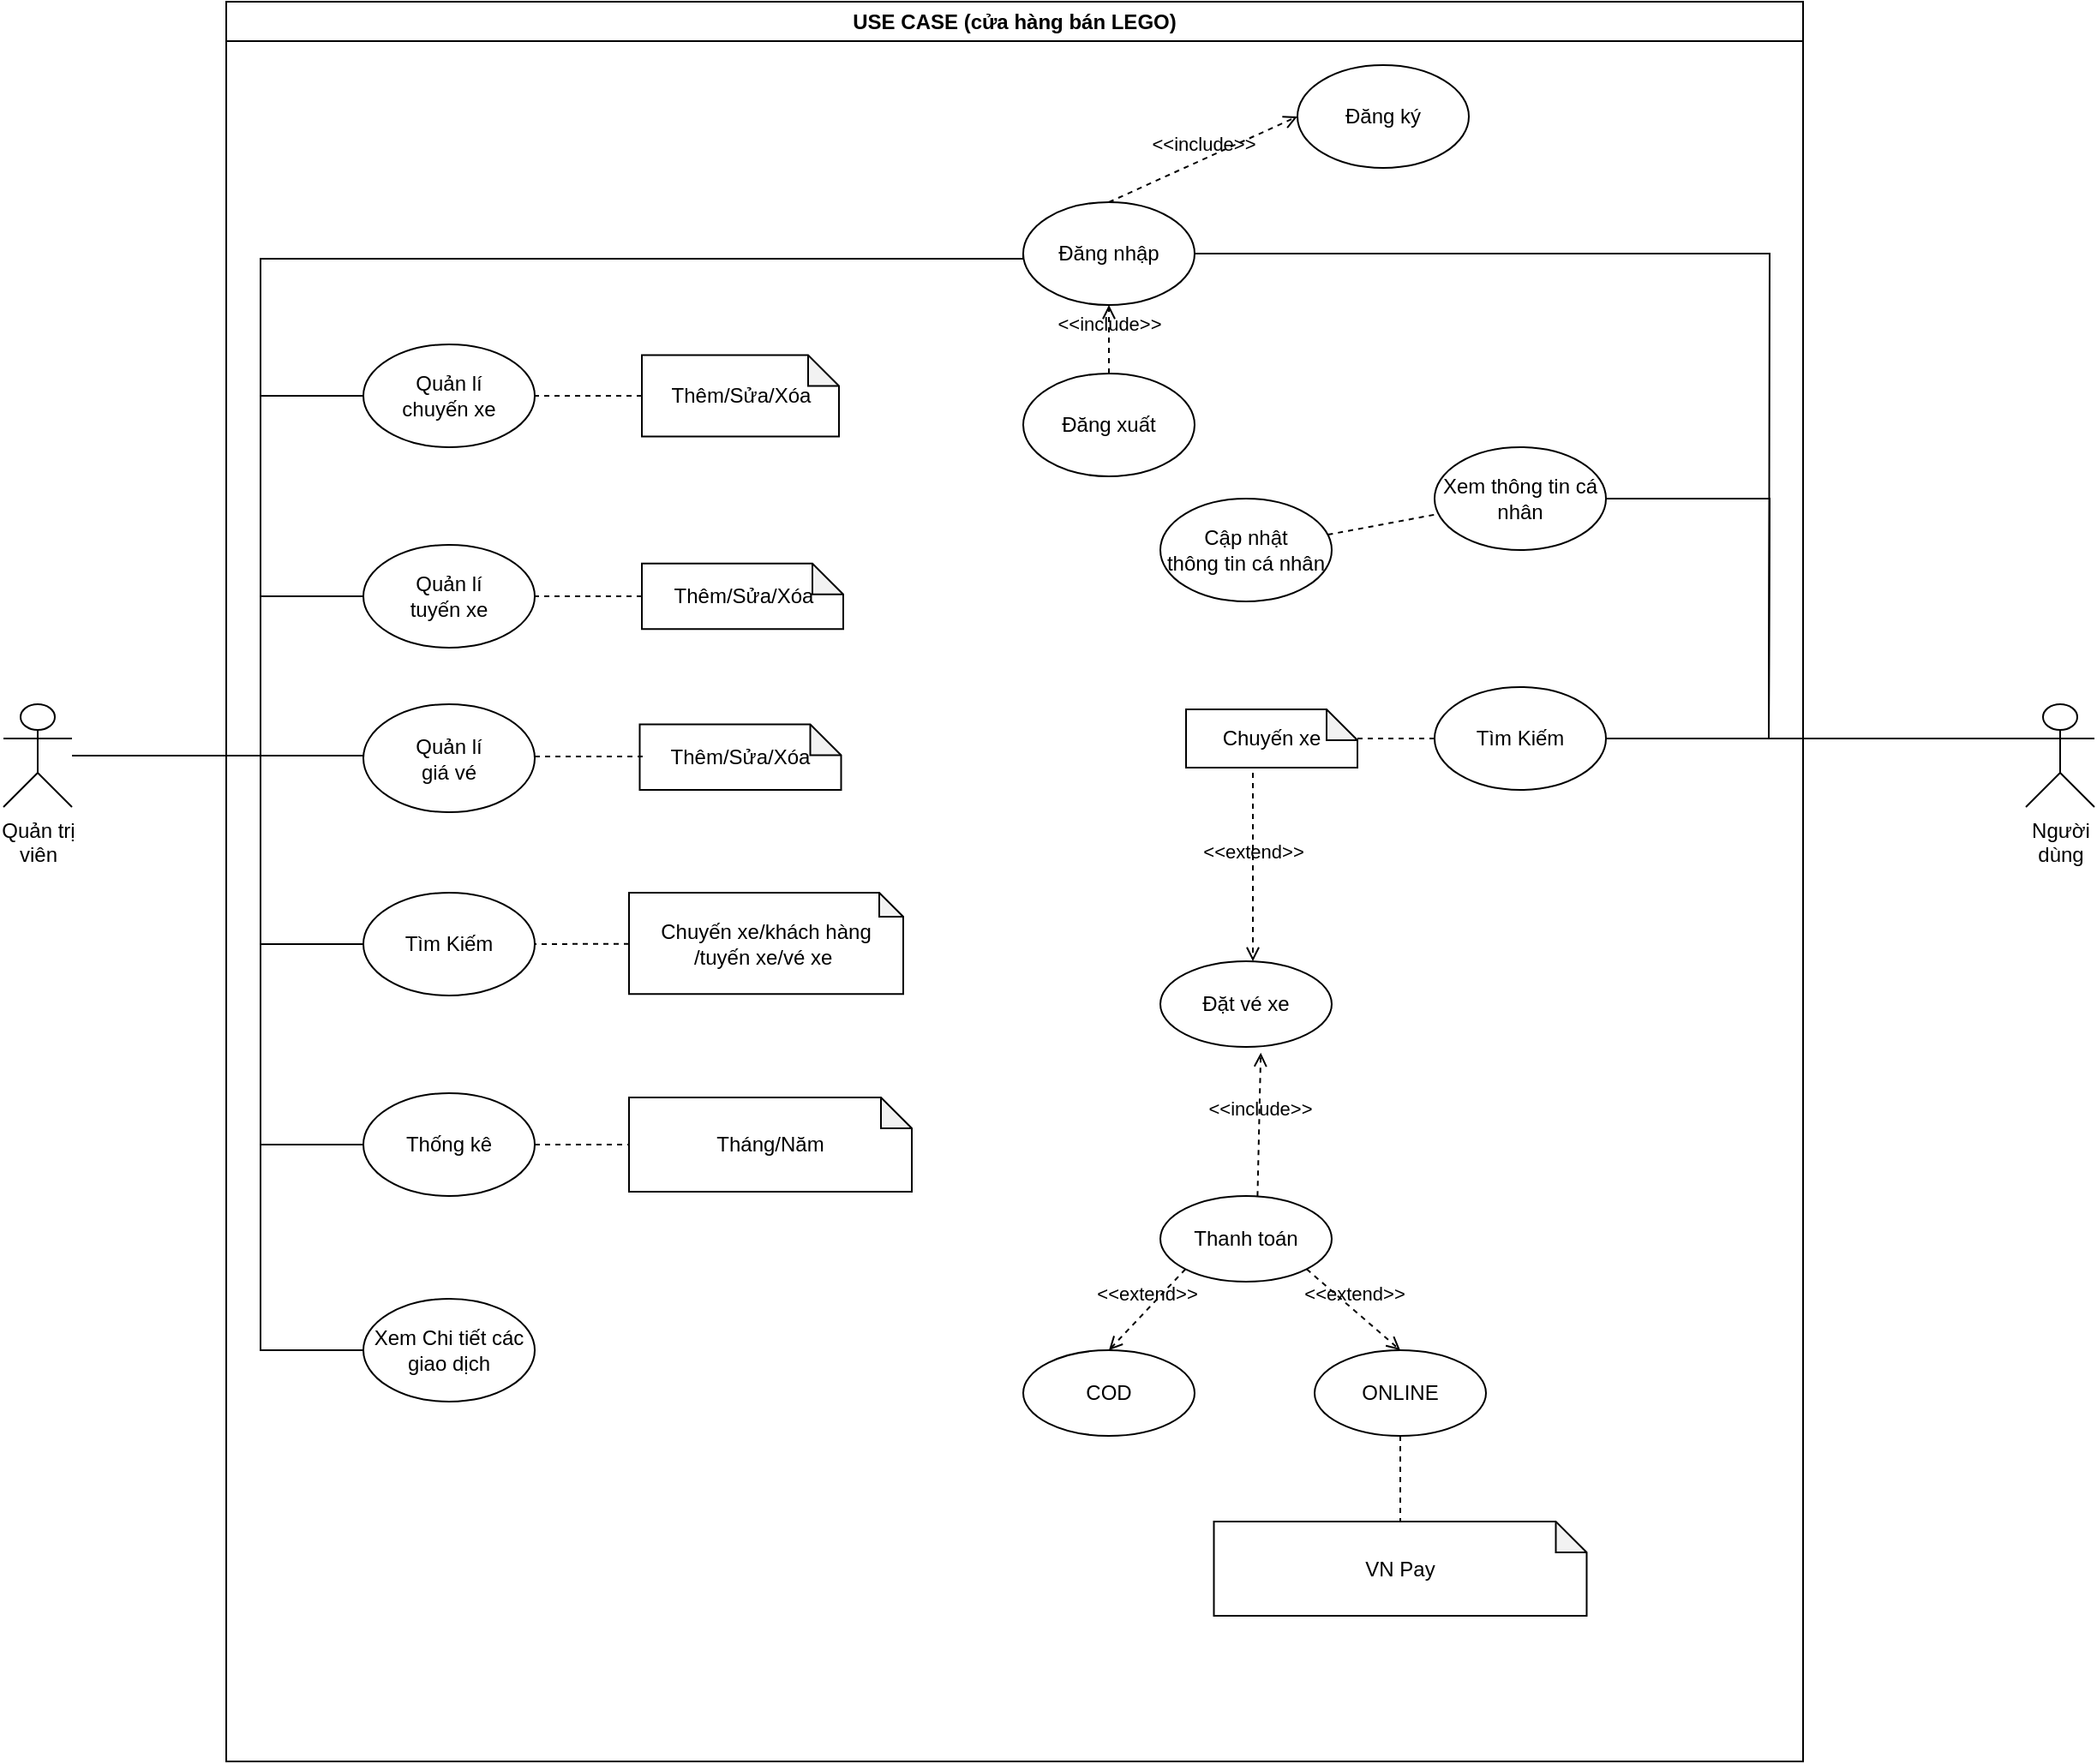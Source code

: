 <mxfile version="24.1.0" type="device">
  <diagram name="Page-1" id="kEyOBrZnW50bp9X8zvab">
    <mxGraphModel dx="2268" dy="820" grid="1" gridSize="10" guides="1" tooltips="1" connect="1" arrows="1" fold="1" page="1" pageScale="1" pageWidth="850" pageHeight="1100" math="0" shadow="0">
      <root>
        <mxCell id="0" />
        <mxCell id="1" parent="0" />
        <mxCell id="FJ6N67DX9rDBKTZWtsUU-1" value="USE CASE (cửa hàng bán LEGO)" style="swimlane;whiteSpace=wrap;html=1;startSize=23;" parent="1" vertex="1">
          <mxGeometry x="-40" y="50" width="920" height="1027" as="geometry" />
        </mxCell>
        <mxCell id="FJ6N67DX9rDBKTZWtsUU-6" value="Quản lí&lt;br&gt;chuyến xe" style="ellipse;whiteSpace=wrap;html=1;" parent="FJ6N67DX9rDBKTZWtsUU-1" vertex="1">
          <mxGeometry x="80" y="200" width="100" height="60" as="geometry" />
        </mxCell>
        <mxCell id="FJ6N67DX9rDBKTZWtsUU-7" value="Thống kê" style="ellipse;whiteSpace=wrap;html=1;" parent="FJ6N67DX9rDBKTZWtsUU-1" vertex="1">
          <mxGeometry x="80" y="637" width="100" height="60" as="geometry" />
        </mxCell>
        <mxCell id="FJ6N67DX9rDBKTZWtsUU-8" value="Quản lí&lt;br&gt;tuyến xe" style="ellipse;whiteSpace=wrap;html=1;" parent="FJ6N67DX9rDBKTZWtsUU-1" vertex="1">
          <mxGeometry x="80" y="316.99" width="100" height="60" as="geometry" />
        </mxCell>
        <mxCell id="GVsq5gMdiF2ysWeXasHW-25" value="Đăng nhập" style="ellipse;whiteSpace=wrap;html=1;" parent="FJ6N67DX9rDBKTZWtsUU-1" vertex="1">
          <mxGeometry x="465" y="117" width="100" height="60" as="geometry" />
        </mxCell>
        <mxCell id="GVsq5gMdiF2ysWeXasHW-35" value="Đăng ký" style="ellipse;whiteSpace=wrap;html=1;" parent="FJ6N67DX9rDBKTZWtsUU-1" vertex="1">
          <mxGeometry x="625" y="37" width="100" height="60" as="geometry" />
        </mxCell>
        <mxCell id="GVsq5gMdiF2ysWeXasHW-36" value="Xem thông tin cá nhân" style="ellipse;whiteSpace=wrap;html=1;" parent="FJ6N67DX9rDBKTZWtsUU-1" vertex="1">
          <mxGeometry x="705" y="260" width="100" height="60" as="geometry" />
        </mxCell>
        <mxCell id="GVsq5gMdiF2ysWeXasHW-37" value="Đăng xuất" style="ellipse;whiteSpace=wrap;html=1;" parent="FJ6N67DX9rDBKTZWtsUU-1" vertex="1">
          <mxGeometry x="465" y="217" width="100" height="60" as="geometry" />
        </mxCell>
        <mxCell id="GVsq5gMdiF2ysWeXasHW-38" value="Tìm Kiếm" style="ellipse;whiteSpace=wrap;html=1;" parent="FJ6N67DX9rDBKTZWtsUU-1" vertex="1">
          <mxGeometry x="705" y="400" width="100" height="60" as="geometry" />
        </mxCell>
        <mxCell id="CWL4XXoRnjnW_8XZfZUp-23" value="Thêm/Sửa/Xóa" style="shape=note;whiteSpace=wrap;html=1;backgroundOutline=1;darkOpacity=0.05;size=18;" parent="FJ6N67DX9rDBKTZWtsUU-1" vertex="1">
          <mxGeometry x="242.5" y="327.87" width="117.5" height="38.25" as="geometry" />
        </mxCell>
        <mxCell id="CWL4XXoRnjnW_8XZfZUp-26" value="" style="endArrow=none;dashed=1;html=1;rounded=0;entryX=1;entryY=0.5;entryDx=0;entryDy=0;exitX=0;exitY=0.5;exitDx=0;exitDy=0;exitPerimeter=0;" parent="FJ6N67DX9rDBKTZWtsUU-1" source="CWL4XXoRnjnW_8XZfZUp-23" target="FJ6N67DX9rDBKTZWtsUU-8" edge="1">
          <mxGeometry width="50" height="50" relative="1" as="geometry">
            <mxPoint x="120" y="530" as="sourcePoint" />
            <mxPoint x="170" y="480" as="targetPoint" />
          </mxGeometry>
        </mxCell>
        <mxCell id="CWL4XXoRnjnW_8XZfZUp-28" value="Thêm/Sửa/Xóa" style="shape=note;whiteSpace=wrap;html=1;backgroundOutline=1;darkOpacity=0.05;size=18;" parent="FJ6N67DX9rDBKTZWtsUU-1" vertex="1">
          <mxGeometry x="242.5" y="206.25" width="115" height="47.5" as="geometry" />
        </mxCell>
        <mxCell id="CWL4XXoRnjnW_8XZfZUp-30" value="" style="endArrow=none;dashed=1;html=1;rounded=0;exitX=0;exitY=0.5;exitDx=0;exitDy=0;exitPerimeter=0;entryX=1;entryY=0.5;entryDx=0;entryDy=0;" parent="FJ6N67DX9rDBKTZWtsUU-1" source="CWL4XXoRnjnW_8XZfZUp-28" target="FJ6N67DX9rDBKTZWtsUU-6" edge="1">
          <mxGeometry width="50" height="50" relative="1" as="geometry">
            <mxPoint x="215" y="455" as="sourcePoint" />
            <mxPoint x="145" y="267" as="targetPoint" />
          </mxGeometry>
        </mxCell>
        <mxCell id="CWL4XXoRnjnW_8XZfZUp-34" value="&amp;lt;&amp;lt;include&amp;gt;&amp;gt;" style="html=1;verticalAlign=bottom;labelBackgroundColor=none;endArrow=open;endFill=0;dashed=1;rounded=0;entryX=0;entryY=0.5;entryDx=0;entryDy=0;exitX=0.5;exitY=0;exitDx=0;exitDy=0;" parent="FJ6N67DX9rDBKTZWtsUU-1" source="GVsq5gMdiF2ysWeXasHW-25" target="GVsq5gMdiF2ysWeXasHW-35" edge="1">
          <mxGeometry width="160" relative="1" as="geometry">
            <mxPoint x="435" y="197" as="sourcePoint" />
            <mxPoint x="595" y="197" as="targetPoint" />
          </mxGeometry>
        </mxCell>
        <mxCell id="CWL4XXoRnjnW_8XZfZUp-35" value="&amp;lt;&amp;lt;include&amp;gt;&amp;gt;" style="html=1;verticalAlign=bottom;labelBackgroundColor=none;endArrow=open;endFill=0;dashed=1;rounded=0;exitX=0.5;exitY=0;exitDx=0;exitDy=0;entryX=0.5;entryY=1;entryDx=0;entryDy=0;" parent="FJ6N67DX9rDBKTZWtsUU-1" source="GVsq5gMdiF2ysWeXasHW-37" target="GVsq5gMdiF2ysWeXasHW-25" edge="1">
          <mxGeometry width="160" relative="1" as="geometry">
            <mxPoint x="560" y="136" as="sourcePoint" />
            <mxPoint x="575" y="207" as="targetPoint" />
          </mxGeometry>
        </mxCell>
        <mxCell id="CWL4XXoRnjnW_8XZfZUp-40" value="Chuyến xe" style="shape=note;whiteSpace=wrap;html=1;backgroundOutline=1;darkOpacity=0.05;size=18;" parent="FJ6N67DX9rDBKTZWtsUU-1" vertex="1">
          <mxGeometry x="560" y="413" width="100" height="34" as="geometry" />
        </mxCell>
        <mxCell id="CWL4XXoRnjnW_8XZfZUp-96" value="Thanh toán" style="ellipse;whiteSpace=wrap;html=1;" parent="FJ6N67DX9rDBKTZWtsUU-1" vertex="1">
          <mxGeometry x="545" y="697" width="100" height="50" as="geometry" />
        </mxCell>
        <mxCell id="CWL4XXoRnjnW_8XZfZUp-100" value="COD" style="ellipse;whiteSpace=wrap;html=1;" parent="FJ6N67DX9rDBKTZWtsUU-1" vertex="1">
          <mxGeometry x="465" y="787" width="100" height="50" as="geometry" />
        </mxCell>
        <mxCell id="CWL4XXoRnjnW_8XZfZUp-101" value="ONLINE" style="ellipse;whiteSpace=wrap;html=1;" parent="FJ6N67DX9rDBKTZWtsUU-1" vertex="1">
          <mxGeometry x="635" y="787" width="100" height="50" as="geometry" />
        </mxCell>
        <mxCell id="CWL4XXoRnjnW_8XZfZUp-102" value="VN Pay" style="shape=note;whiteSpace=wrap;html=1;backgroundOutline=1;darkOpacity=0.05;size=18;" parent="FJ6N67DX9rDBKTZWtsUU-1" vertex="1">
          <mxGeometry x="576.25" y="887" width="217.5" height="55" as="geometry" />
        </mxCell>
        <mxCell id="CWL4XXoRnjnW_8XZfZUp-105" value="" style="endArrow=none;dashed=1;html=1;rounded=0;entryX=0.5;entryY=0;entryDx=0;entryDy=0;entryPerimeter=0;exitX=0.5;exitY=1;exitDx=0;exitDy=0;" parent="FJ6N67DX9rDBKTZWtsUU-1" source="CWL4XXoRnjnW_8XZfZUp-101" target="CWL4XXoRnjnW_8XZfZUp-102" edge="1">
          <mxGeometry width="50" height="50" relative="1" as="geometry">
            <mxPoint x="645" y="837" as="sourcePoint" />
            <mxPoint x="435" y="697" as="targetPoint" />
          </mxGeometry>
        </mxCell>
        <mxCell id="CWL4XXoRnjnW_8XZfZUp-111" value="Xem Chi tiết các giao dịch" style="ellipse;whiteSpace=wrap;html=1;" parent="FJ6N67DX9rDBKTZWtsUU-1" vertex="1">
          <mxGeometry x="80" y="757" width="100" height="60" as="geometry" />
        </mxCell>
        <mxCell id="CWL4XXoRnjnW_8XZfZUp-119" value="&amp;lt;&amp;lt;extend&amp;gt;&amp;gt;" style="html=1;verticalAlign=bottom;labelBackgroundColor=none;endArrow=open;endFill=0;dashed=1;rounded=0;entryX=0.5;entryY=0;entryDx=0;entryDy=0;exitX=0;exitY=1;exitDx=0;exitDy=0;" parent="FJ6N67DX9rDBKTZWtsUU-1" source="CWL4XXoRnjnW_8XZfZUp-96" target="CWL4XXoRnjnW_8XZfZUp-100" edge="1">
          <mxGeometry width="160" relative="1" as="geometry">
            <mxPoint x="745" y="707" as="sourcePoint" />
            <mxPoint x="805" y="779" as="targetPoint" />
          </mxGeometry>
        </mxCell>
        <mxCell id="CWL4XXoRnjnW_8XZfZUp-120" value="&amp;lt;&amp;lt;extend&amp;gt;&amp;gt;" style="html=1;verticalAlign=bottom;labelBackgroundColor=none;endArrow=open;endFill=0;dashed=1;rounded=0;entryX=0.5;entryY=0;entryDx=0;entryDy=0;exitX=1;exitY=1;exitDx=0;exitDy=0;" parent="FJ6N67DX9rDBKTZWtsUU-1" source="CWL4XXoRnjnW_8XZfZUp-96" target="CWL4XXoRnjnW_8XZfZUp-101" edge="1">
          <mxGeometry width="160" relative="1" as="geometry">
            <mxPoint x="735" y="707" as="sourcePoint" />
            <mxPoint x="795" y="779" as="targetPoint" />
          </mxGeometry>
        </mxCell>
        <mxCell id="MgHE80L_jPGbks2D7R73-1" value="Tháng/Năm" style="shape=note;whiteSpace=wrap;html=1;backgroundOutline=1;darkOpacity=0.05;size=18;" parent="FJ6N67DX9rDBKTZWtsUU-1" vertex="1">
          <mxGeometry x="235" y="639.5" width="165" height="55" as="geometry" />
        </mxCell>
        <mxCell id="MgHE80L_jPGbks2D7R73-2" value="" style="endArrow=none;dashed=1;html=1;rounded=0;exitX=1;exitY=0.5;exitDx=0;exitDy=0;entryX=0;entryY=0.5;entryDx=0;entryDy=0;entryPerimeter=0;" parent="FJ6N67DX9rDBKTZWtsUU-1" source="FJ6N67DX9rDBKTZWtsUU-7" target="MgHE80L_jPGbks2D7R73-1" edge="1">
          <mxGeometry width="50" height="50" relative="1" as="geometry">
            <mxPoint x="215" y="467" as="sourcePoint" />
            <mxPoint x="265" y="417" as="targetPoint" />
          </mxGeometry>
        </mxCell>
        <mxCell id="MgHE80L_jPGbks2D7R73-6" value="Đặt vé xe" style="ellipse;whiteSpace=wrap;html=1;" parent="FJ6N67DX9rDBKTZWtsUU-1" vertex="1">
          <mxGeometry x="545" y="560" width="100" height="50" as="geometry" />
        </mxCell>
        <mxCell id="MgHE80L_jPGbks2D7R73-8" value="&amp;lt;&amp;lt;include&amp;gt;&amp;gt;" style="html=1;verticalAlign=bottom;labelBackgroundColor=none;endArrow=open;endFill=0;dashed=1;rounded=0;exitX=0.567;exitY=0.003;exitDx=0;exitDy=0;exitPerimeter=0;entryX=0.586;entryY=1.067;entryDx=0;entryDy=0;entryPerimeter=0;" parent="FJ6N67DX9rDBKTZWtsUU-1" source="CWL4XXoRnjnW_8XZfZUp-96" target="MgHE80L_jPGbks2D7R73-6" edge="1">
          <mxGeometry width="160" relative="1" as="geometry">
            <mxPoint x="611.62" y="684.56" as="sourcePoint" />
            <mxPoint x="599.997" y="600.003" as="targetPoint" />
          </mxGeometry>
        </mxCell>
        <mxCell id="J_4oeLuLB-r0K-2xohyr-1" value="Cập nhật&lt;br&gt;thông tin cá nhân" style="ellipse;whiteSpace=wrap;html=1;" vertex="1" parent="FJ6N67DX9rDBKTZWtsUU-1">
          <mxGeometry x="545" y="290" width="100" height="60" as="geometry" />
        </mxCell>
        <mxCell id="J_4oeLuLB-r0K-2xohyr-4" value="" style="endArrow=none;html=1;rounded=0;exitX=1;exitY=0.5;exitDx=0;exitDy=0;edgeStyle=orthogonalEdgeStyle;" edge="1" parent="FJ6N67DX9rDBKTZWtsUU-1" source="GVsq5gMdiF2ysWeXasHW-36">
          <mxGeometry width="50" height="50" relative="1" as="geometry">
            <mxPoint x="860" y="425" as="sourcePoint" />
            <mxPoint x="900" y="430" as="targetPoint" />
          </mxGeometry>
        </mxCell>
        <mxCell id="J_4oeLuLB-r0K-2xohyr-6" value="" style="endArrow=none;html=1;rounded=0;edgeStyle=orthogonalEdgeStyle;" edge="1" parent="FJ6N67DX9rDBKTZWtsUU-1" source="GVsq5gMdiF2ysWeXasHW-25">
          <mxGeometry width="50" height="50" relative="1" as="geometry">
            <mxPoint x="725" y="137" as="sourcePoint" />
            <mxPoint x="900" y="430" as="targetPoint" />
          </mxGeometry>
        </mxCell>
        <mxCell id="J_4oeLuLB-r0K-2xohyr-8" value="" style="endArrow=none;html=1;rounded=0;edgeStyle=orthogonalEdgeStyle;exitX=0;exitY=0.5;exitDx=0;exitDy=0;" edge="1" parent="FJ6N67DX9rDBKTZWtsUU-1" source="FJ6N67DX9rDBKTZWtsUU-6">
          <mxGeometry width="50" height="50" relative="1" as="geometry">
            <mxPoint x="90" y="470" as="sourcePoint" />
            <mxPoint x="20" y="430" as="targetPoint" />
            <Array as="points">
              <mxPoint x="20" y="230" />
            </Array>
          </mxGeometry>
        </mxCell>
        <mxCell id="J_4oeLuLB-r0K-2xohyr-9" value="" style="endArrow=none;html=1;rounded=0;edgeStyle=orthogonalEdgeStyle;entryX=0;entryY=0.5;entryDx=0;entryDy=0;" edge="1" parent="FJ6N67DX9rDBKTZWtsUU-1" target="FJ6N67DX9rDBKTZWtsUU-7">
          <mxGeometry width="50" height="50" relative="1" as="geometry">
            <mxPoint x="20" y="430" as="sourcePoint" />
            <mxPoint x="30" y="603" as="targetPoint" />
            <Array as="points">
              <mxPoint x="20" y="667" />
            </Array>
          </mxGeometry>
        </mxCell>
        <mxCell id="J_4oeLuLB-r0K-2xohyr-10" value="" style="endArrow=none;html=1;rounded=0;edgeStyle=orthogonalEdgeStyle;" edge="1" parent="FJ6N67DX9rDBKTZWtsUU-1" target="CWL4XXoRnjnW_8XZfZUp-111">
          <mxGeometry width="50" height="50" relative="1" as="geometry">
            <mxPoint x="20" y="430" as="sourcePoint" />
            <mxPoint x="60" y="786.97" as="targetPoint" />
            <Array as="points">
              <mxPoint x="20" y="787" />
            </Array>
          </mxGeometry>
        </mxCell>
        <mxCell id="J_4oeLuLB-r0K-2xohyr-11" value="" style="endArrow=none;html=1;rounded=0;edgeStyle=orthogonalEdgeStyle;exitX=0;exitY=0.5;exitDx=0;exitDy=0;" edge="1" parent="FJ6N67DX9rDBKTZWtsUU-1" source="GVsq5gMdiF2ysWeXasHW-25">
          <mxGeometry width="50" height="50" relative="1" as="geometry">
            <mxPoint x="80" y="150" as="sourcePoint" />
            <mxPoint x="20" y="350" as="targetPoint" />
            <Array as="points">
              <mxPoint x="465" y="150" />
              <mxPoint x="20" y="150" />
            </Array>
          </mxGeometry>
        </mxCell>
        <mxCell id="J_4oeLuLB-r0K-2xohyr-13" value="Quản lí&lt;br&gt;giá vé" style="ellipse;whiteSpace=wrap;html=1;" vertex="1" parent="FJ6N67DX9rDBKTZWtsUU-1">
          <mxGeometry x="80" y="410" width="100" height="63.01" as="geometry" />
        </mxCell>
        <mxCell id="J_4oeLuLB-r0K-2xohyr-14" value="Thêm/Sửa/Xóa" style="shape=note;whiteSpace=wrap;html=1;backgroundOutline=1;darkOpacity=0.05;size=18;" vertex="1" parent="FJ6N67DX9rDBKTZWtsUU-1">
          <mxGeometry x="241.25" y="421.75" width="117.5" height="38.25" as="geometry" />
        </mxCell>
        <mxCell id="J_4oeLuLB-r0K-2xohyr-17" value="" style="endArrow=none;dashed=1;html=1;rounded=0;entryX=1;entryY=0.5;entryDx=0;entryDy=0;exitX=0;exitY=0.5;exitDx=0;exitDy=0;exitPerimeter=0;" edge="1" parent="FJ6N67DX9rDBKTZWtsUU-1">
          <mxGeometry width="50" height="50" relative="1" as="geometry">
            <mxPoint x="243" y="440.53" as="sourcePoint" />
            <mxPoint x="180" y="440.53" as="targetPoint" />
          </mxGeometry>
        </mxCell>
        <mxCell id="J_4oeLuLB-r0K-2xohyr-20" value="" style="endArrow=none;dashed=1;html=1;rounded=0;" edge="1" parent="FJ6N67DX9rDBKTZWtsUU-1" source="GVsq5gMdiF2ysWeXasHW-38" target="CWL4XXoRnjnW_8XZfZUp-40">
          <mxGeometry width="50" height="50" relative="1" as="geometry">
            <mxPoint x="690" y="430" as="sourcePoint" />
            <mxPoint x="645" y="429.66" as="targetPoint" />
          </mxGeometry>
        </mxCell>
        <mxCell id="J_4oeLuLB-r0K-2xohyr-22" value="Tìm Kiếm" style="ellipse;whiteSpace=wrap;html=1;" vertex="1" parent="FJ6N67DX9rDBKTZWtsUU-1">
          <mxGeometry x="80" y="520" width="100" height="60" as="geometry" />
        </mxCell>
        <mxCell id="J_4oeLuLB-r0K-2xohyr-23" value="" style="endArrow=none;html=1;rounded=0;edgeStyle=orthogonalEdgeStyle;exitX=0;exitY=0.5;exitDx=0;exitDy=0;" edge="1" parent="FJ6N67DX9rDBKTZWtsUU-1">
          <mxGeometry width="50" height="50" relative="1" as="geometry">
            <mxPoint x="80" y="550" as="sourcePoint" />
            <mxPoint x="20" y="633" as="targetPoint" />
            <Array as="points">
              <mxPoint x="20" y="550" />
            </Array>
          </mxGeometry>
        </mxCell>
        <mxCell id="J_4oeLuLB-r0K-2xohyr-25" value="Chuyến xe/khách hàng /tuyến xe/vé xe&amp;nbsp;" style="shape=note;whiteSpace=wrap;html=1;backgroundOutline=1;darkOpacity=0.05;size=14;" vertex="1" parent="FJ6N67DX9rDBKTZWtsUU-1">
          <mxGeometry x="235" y="520" width="160" height="59.12" as="geometry" />
        </mxCell>
        <mxCell id="J_4oeLuLB-r0K-2xohyr-26" value="" style="endArrow=none;dashed=1;html=1;rounded=0;" edge="1" parent="FJ6N67DX9rDBKTZWtsUU-1" source="J_4oeLuLB-r0K-2xohyr-25" target="J_4oeLuLB-r0K-2xohyr-22">
          <mxGeometry width="50" height="50" relative="1" as="geometry">
            <mxPoint x="230" y="550" as="sourcePoint" />
            <mxPoint x="180" y="549.27" as="targetPoint" />
          </mxGeometry>
        </mxCell>
        <mxCell id="J_4oeLuLB-r0K-2xohyr-29" value="" style="endArrow=none;dashed=1;html=1;rounded=0;" edge="1" parent="FJ6N67DX9rDBKTZWtsUU-1" source="J_4oeLuLB-r0K-2xohyr-1" target="GVsq5gMdiF2ysWeXasHW-36">
          <mxGeometry width="50" height="50" relative="1" as="geometry">
            <mxPoint x="645" y="319.71" as="sourcePoint" />
            <mxPoint x="700" y="319.71" as="targetPoint" />
          </mxGeometry>
        </mxCell>
        <mxCell id="J_4oeLuLB-r0K-2xohyr-30" value="&amp;lt;&amp;lt;extend&amp;gt;&amp;gt;" style="html=1;verticalAlign=bottom;labelBackgroundColor=none;endArrow=open;endFill=0;dashed=1;rounded=0;" edge="1" parent="FJ6N67DX9rDBKTZWtsUU-1">
          <mxGeometry width="160" relative="1" as="geometry">
            <mxPoint x="599" y="450" as="sourcePoint" />
            <mxPoint x="599" y="560" as="targetPoint" />
          </mxGeometry>
        </mxCell>
        <mxCell id="FJ6N67DX9rDBKTZWtsUU-2" value="Quản trị&lt;br&gt;viên" style="shape=umlActor;verticalLabelPosition=bottom;verticalAlign=top;html=1;outlineConnect=0;" parent="1" vertex="1">
          <mxGeometry x="-170" y="460" width="40" height="60" as="geometry" />
        </mxCell>
        <mxCell id="FJ6N67DX9rDBKTZWtsUU-5" value="Người&lt;br&gt;dùng" style="shape=umlActor;verticalLabelPosition=bottom;verticalAlign=top;html=1;outlineConnect=0;" parent="1" vertex="1">
          <mxGeometry x="1010" y="460" width="40" height="60" as="geometry" />
        </mxCell>
        <mxCell id="CWL4XXoRnjnW_8XZfZUp-38" value="" style="endArrow=none;html=1;rounded=0;exitX=1;exitY=0.5;exitDx=0;exitDy=0;entryX=0;entryY=0.333;entryDx=0;entryDy=0;entryPerimeter=0;" parent="1" source="GVsq5gMdiF2ysWeXasHW-38" target="FJ6N67DX9rDBKTZWtsUU-5" edge="1">
          <mxGeometry width="50" height="50" relative="1" as="geometry">
            <mxPoint x="600" y="479.41" as="sourcePoint" />
            <mxPoint x="960" y="330" as="targetPoint" />
          </mxGeometry>
        </mxCell>
        <mxCell id="J_4oeLuLB-r0K-2xohyr-7" value="" style="endArrow=none;html=1;rounded=0;edgeStyle=orthogonalEdgeStyle;exitX=0;exitY=0.5;exitDx=0;exitDy=0;" edge="1" parent="1" source="FJ6N67DX9rDBKTZWtsUU-8">
          <mxGeometry width="50" height="50" relative="1" as="geometry">
            <mxPoint x="-150" y="380" as="sourcePoint" />
            <mxPoint x="-20" y="480" as="targetPoint" />
            <Array as="points">
              <mxPoint x="-20" y="397" />
            </Array>
          </mxGeometry>
        </mxCell>
        <mxCell id="J_4oeLuLB-r0K-2xohyr-12" value="" style="endArrow=none;html=1;rounded=0;edgeStyle=orthogonalEdgeStyle;exitX=0;exitY=0.5;exitDx=0;exitDy=0;" edge="1" parent="1" source="J_4oeLuLB-r0K-2xohyr-13" target="FJ6N67DX9rDBKTZWtsUU-2">
          <mxGeometry width="50" height="50" relative="1" as="geometry">
            <mxPoint x="-20" y="490" as="sourcePoint" />
            <mxPoint x="-110" y="530" as="targetPoint" />
            <Array as="points">
              <mxPoint x="40" y="490" />
            </Array>
          </mxGeometry>
        </mxCell>
      </root>
    </mxGraphModel>
  </diagram>
</mxfile>
